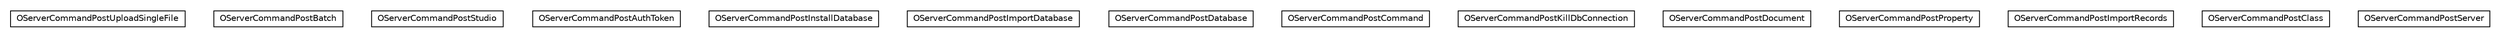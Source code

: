 #!/usr/local/bin/dot
#
# Class diagram 
# Generated by UMLGraph version R5_6-24-gf6e263 (http://www.umlgraph.org/)
#

digraph G {
	edge [fontname="Helvetica",fontsize=10,labelfontname="Helvetica",labelfontsize=10];
	node [fontname="Helvetica",fontsize=10,shape=plaintext];
	nodesep=0.25;
	ranksep=0.5;
	// com.orientechnologies.orient.server.network.protocol.http.command.post.OServerCommandPostUploadSingleFile
	c357300 [label=<<table title="com.orientechnologies.orient.server.network.protocol.http.command.post.OServerCommandPostUploadSingleFile" border="0" cellborder="1" cellspacing="0" cellpadding="2" port="p" href="./OServerCommandPostUploadSingleFile.html">
		<tr><td><table border="0" cellspacing="0" cellpadding="1">
<tr><td align="center" balign="center"> OServerCommandPostUploadSingleFile </td></tr>
		</table></td></tr>
		</table>>, URL="./OServerCommandPostUploadSingleFile.html", fontname="Helvetica", fontcolor="black", fontsize=10.0];
	// com.orientechnologies.orient.server.network.protocol.http.command.post.OServerCommandPostBatch
	c357301 [label=<<table title="com.orientechnologies.orient.server.network.protocol.http.command.post.OServerCommandPostBatch" border="0" cellborder="1" cellspacing="0" cellpadding="2" port="p" href="./OServerCommandPostBatch.html">
		<tr><td><table border="0" cellspacing="0" cellpadding="1">
<tr><td align="center" balign="center"> OServerCommandPostBatch </td></tr>
		</table></td></tr>
		</table>>, URL="./OServerCommandPostBatch.html", fontname="Helvetica", fontcolor="black", fontsize=10.0];
	// com.orientechnologies.orient.server.network.protocol.http.command.post.OServerCommandPostStudio
	c357302 [label=<<table title="com.orientechnologies.orient.server.network.protocol.http.command.post.OServerCommandPostStudio" border="0" cellborder="1" cellspacing="0" cellpadding="2" port="p" href="./OServerCommandPostStudio.html">
		<tr><td><table border="0" cellspacing="0" cellpadding="1">
<tr><td align="center" balign="center"> OServerCommandPostStudio </td></tr>
		</table></td></tr>
		</table>>, URL="./OServerCommandPostStudio.html", fontname="Helvetica", fontcolor="black", fontsize=10.0];
	// com.orientechnologies.orient.server.network.protocol.http.command.post.OServerCommandPostAuthToken
	c357303 [label=<<table title="com.orientechnologies.orient.server.network.protocol.http.command.post.OServerCommandPostAuthToken" border="0" cellborder="1" cellspacing="0" cellpadding="2" port="p" href="./OServerCommandPostAuthToken.html">
		<tr><td><table border="0" cellspacing="0" cellpadding="1">
<tr><td align="center" balign="center"> OServerCommandPostAuthToken </td></tr>
		</table></td></tr>
		</table>>, URL="./OServerCommandPostAuthToken.html", fontname="Helvetica", fontcolor="black", fontsize=10.0];
	// com.orientechnologies.orient.server.network.protocol.http.command.post.OServerCommandPostInstallDatabase
	c357304 [label=<<table title="com.orientechnologies.orient.server.network.protocol.http.command.post.OServerCommandPostInstallDatabase" border="0" cellborder="1" cellspacing="0" cellpadding="2" port="p" href="./OServerCommandPostInstallDatabase.html">
		<tr><td><table border="0" cellspacing="0" cellpadding="1">
<tr><td align="center" balign="center"> OServerCommandPostInstallDatabase </td></tr>
		</table></td></tr>
		</table>>, URL="./OServerCommandPostInstallDatabase.html", fontname="Helvetica", fontcolor="black", fontsize=10.0];
	// com.orientechnologies.orient.server.network.protocol.http.command.post.OServerCommandPostImportDatabase
	c357305 [label=<<table title="com.orientechnologies.orient.server.network.protocol.http.command.post.OServerCommandPostImportDatabase" border="0" cellborder="1" cellspacing="0" cellpadding="2" port="p" href="./OServerCommandPostImportDatabase.html">
		<tr><td><table border="0" cellspacing="0" cellpadding="1">
<tr><td align="center" balign="center"> OServerCommandPostImportDatabase </td></tr>
		</table></td></tr>
		</table>>, URL="./OServerCommandPostImportDatabase.html", fontname="Helvetica", fontcolor="black", fontsize=10.0];
	// com.orientechnologies.orient.server.network.protocol.http.command.post.OServerCommandPostDatabase
	c357306 [label=<<table title="com.orientechnologies.orient.server.network.protocol.http.command.post.OServerCommandPostDatabase" border="0" cellborder="1" cellspacing="0" cellpadding="2" port="p" href="./OServerCommandPostDatabase.html">
		<tr><td><table border="0" cellspacing="0" cellpadding="1">
<tr><td align="center" balign="center"> OServerCommandPostDatabase </td></tr>
		</table></td></tr>
		</table>>, URL="./OServerCommandPostDatabase.html", fontname="Helvetica", fontcolor="black", fontsize=10.0];
	// com.orientechnologies.orient.server.network.protocol.http.command.post.OServerCommandPostCommand
	c357307 [label=<<table title="com.orientechnologies.orient.server.network.protocol.http.command.post.OServerCommandPostCommand" border="0" cellborder="1" cellspacing="0" cellpadding="2" port="p" href="./OServerCommandPostCommand.html">
		<tr><td><table border="0" cellspacing="0" cellpadding="1">
<tr><td align="center" balign="center"> OServerCommandPostCommand </td></tr>
		</table></td></tr>
		</table>>, URL="./OServerCommandPostCommand.html", fontname="Helvetica", fontcolor="black", fontsize=10.0];
	// com.orientechnologies.orient.server.network.protocol.http.command.post.OServerCommandPostKillDbConnection
	c357308 [label=<<table title="com.orientechnologies.orient.server.network.protocol.http.command.post.OServerCommandPostKillDbConnection" border="0" cellborder="1" cellspacing="0" cellpadding="2" port="p" href="./OServerCommandPostKillDbConnection.html">
		<tr><td><table border="0" cellspacing="0" cellpadding="1">
<tr><td align="center" balign="center"> OServerCommandPostKillDbConnection </td></tr>
		</table></td></tr>
		</table>>, URL="./OServerCommandPostKillDbConnection.html", fontname="Helvetica", fontcolor="black", fontsize=10.0];
	// com.orientechnologies.orient.server.network.protocol.http.command.post.OServerCommandPostDocument
	c357309 [label=<<table title="com.orientechnologies.orient.server.network.protocol.http.command.post.OServerCommandPostDocument" border="0" cellborder="1" cellspacing="0" cellpadding="2" port="p" href="./OServerCommandPostDocument.html">
		<tr><td><table border="0" cellspacing="0" cellpadding="1">
<tr><td align="center" balign="center"> OServerCommandPostDocument </td></tr>
		</table></td></tr>
		</table>>, URL="./OServerCommandPostDocument.html", fontname="Helvetica", fontcolor="black", fontsize=10.0];
	// com.orientechnologies.orient.server.network.protocol.http.command.post.OServerCommandPostProperty
	c357310 [label=<<table title="com.orientechnologies.orient.server.network.protocol.http.command.post.OServerCommandPostProperty" border="0" cellborder="1" cellspacing="0" cellpadding="2" port="p" href="./OServerCommandPostProperty.html">
		<tr><td><table border="0" cellspacing="0" cellpadding="1">
<tr><td align="center" balign="center"> OServerCommandPostProperty </td></tr>
		</table></td></tr>
		</table>>, URL="./OServerCommandPostProperty.html", fontname="Helvetica", fontcolor="black", fontsize=10.0];
	// com.orientechnologies.orient.server.network.protocol.http.command.post.OServerCommandPostImportRecords
	c357311 [label=<<table title="com.orientechnologies.orient.server.network.protocol.http.command.post.OServerCommandPostImportRecords" border="0" cellborder="1" cellspacing="0" cellpadding="2" port="p" href="./OServerCommandPostImportRecords.html">
		<tr><td><table border="0" cellspacing="0" cellpadding="1">
<tr><td align="center" balign="center"> OServerCommandPostImportRecords </td></tr>
		</table></td></tr>
		</table>>, URL="./OServerCommandPostImportRecords.html", fontname="Helvetica", fontcolor="black", fontsize=10.0];
	// com.orientechnologies.orient.server.network.protocol.http.command.post.OServerCommandPostClass
	c357312 [label=<<table title="com.orientechnologies.orient.server.network.protocol.http.command.post.OServerCommandPostClass" border="0" cellborder="1" cellspacing="0" cellpadding="2" port="p" href="./OServerCommandPostClass.html">
		<tr><td><table border="0" cellspacing="0" cellpadding="1">
<tr><td align="center" balign="center"> OServerCommandPostClass </td></tr>
		</table></td></tr>
		</table>>, URL="./OServerCommandPostClass.html", fontname="Helvetica", fontcolor="black", fontsize=10.0];
	// com.orientechnologies.orient.server.network.protocol.http.command.post.OServerCommandPostServer
	c357313 [label=<<table title="com.orientechnologies.orient.server.network.protocol.http.command.post.OServerCommandPostServer" border="0" cellborder="1" cellspacing="0" cellpadding="2" port="p" href="./OServerCommandPostServer.html">
		<tr><td><table border="0" cellspacing="0" cellpadding="1">
<tr><td align="center" balign="center"> OServerCommandPostServer </td></tr>
		</table></td></tr>
		</table>>, URL="./OServerCommandPostServer.html", fontname="Helvetica", fontcolor="black", fontsize=10.0];
}

